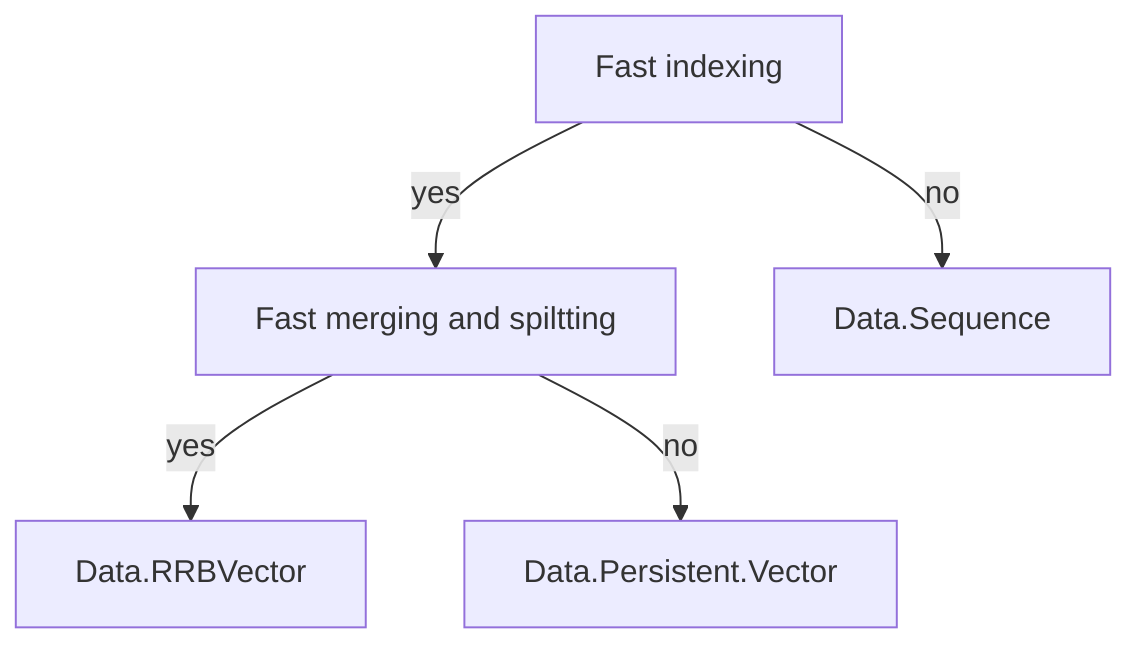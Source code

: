 %% run
%% mmdc -i docs/diagram.mmd -o docs/diagram.png
graph TD
A["Fast indexing"] -->|yes| B["Fast merging and spiltting"]
A -->|no| E["Data.Sequence"]
B -->|yes| C["Data.RRBVector"]
B -->|no| D["Data.Persistent.Vector"]